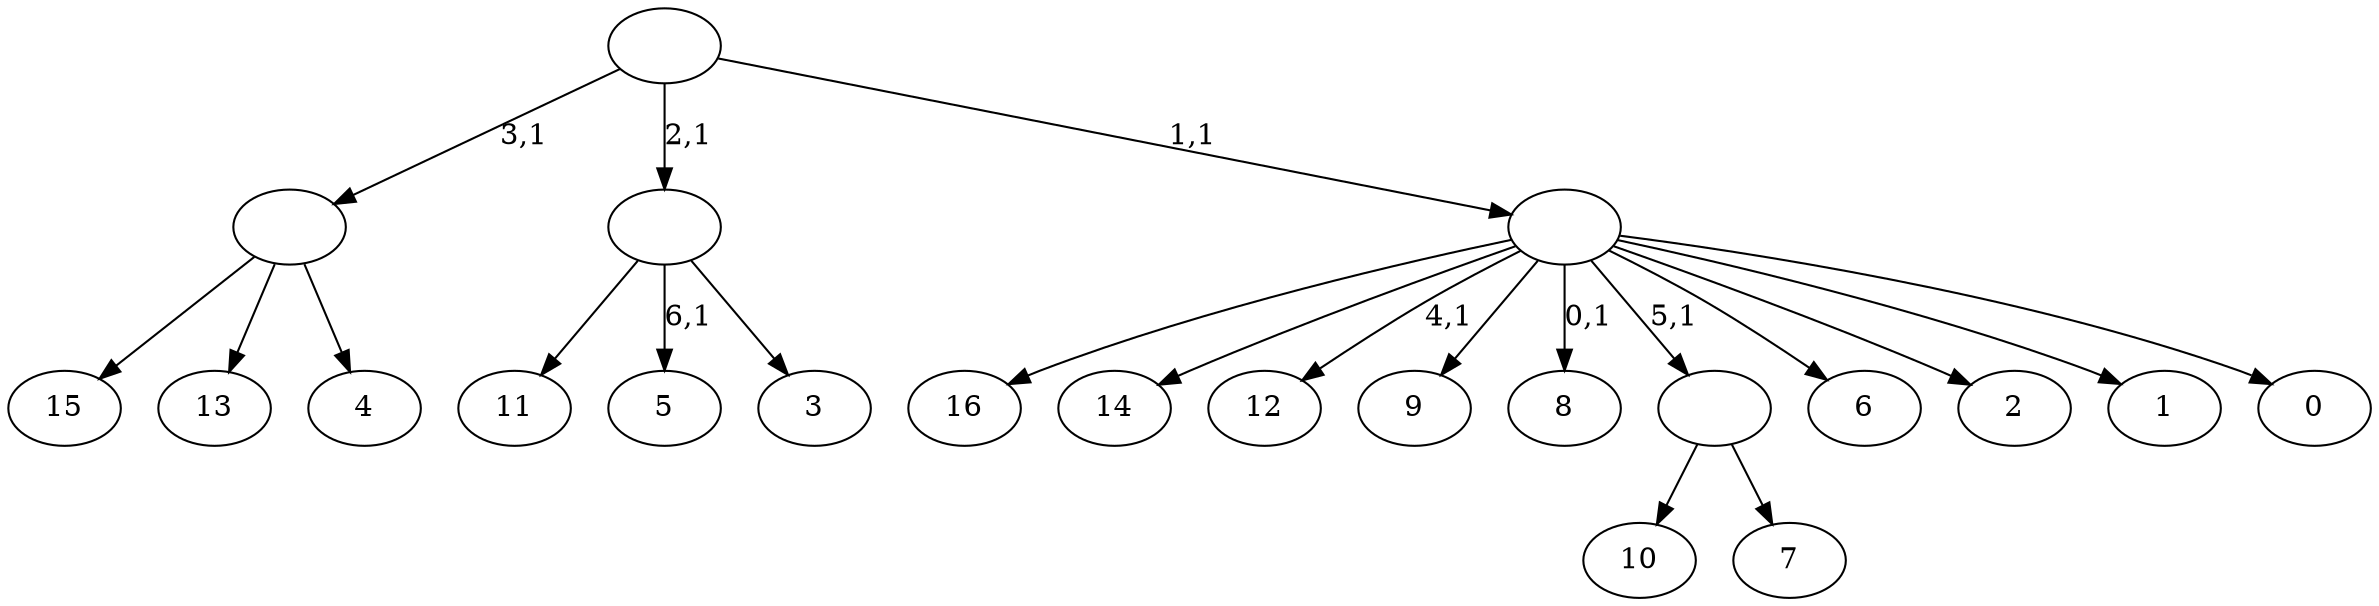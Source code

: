 digraph T {
	24 [label="16"]
	23 [label="15"]
	22 [label="14"]
	21 [label="13"]
	20 [label="12"]
	18 [label="11"]
	17 [label="10"]
	16 [label="9"]
	15 [label="8"]
	13 [label="7"]
	12 [label=""]
	11 [label="6"]
	10 [label="5"]
	8 [label="4"]
	7 [label=""]
	6 [label="3"]
	5 [label=""]
	4 [label="2"]
	3 [label="1"]
	2 [label="0"]
	1 [label=""]
	0 [label=""]
	12 -> 17 [label=""]
	12 -> 13 [label=""]
	7 -> 23 [label=""]
	7 -> 21 [label=""]
	7 -> 8 [label=""]
	5 -> 10 [label="6,1"]
	5 -> 18 [label=""]
	5 -> 6 [label=""]
	1 -> 15 [label="0,1"]
	1 -> 20 [label="4,1"]
	1 -> 24 [label=""]
	1 -> 22 [label=""]
	1 -> 16 [label=""]
	1 -> 12 [label="5,1"]
	1 -> 11 [label=""]
	1 -> 4 [label=""]
	1 -> 3 [label=""]
	1 -> 2 [label=""]
	0 -> 7 [label="3,1"]
	0 -> 5 [label="2,1"]
	0 -> 1 [label="1,1"]
}
